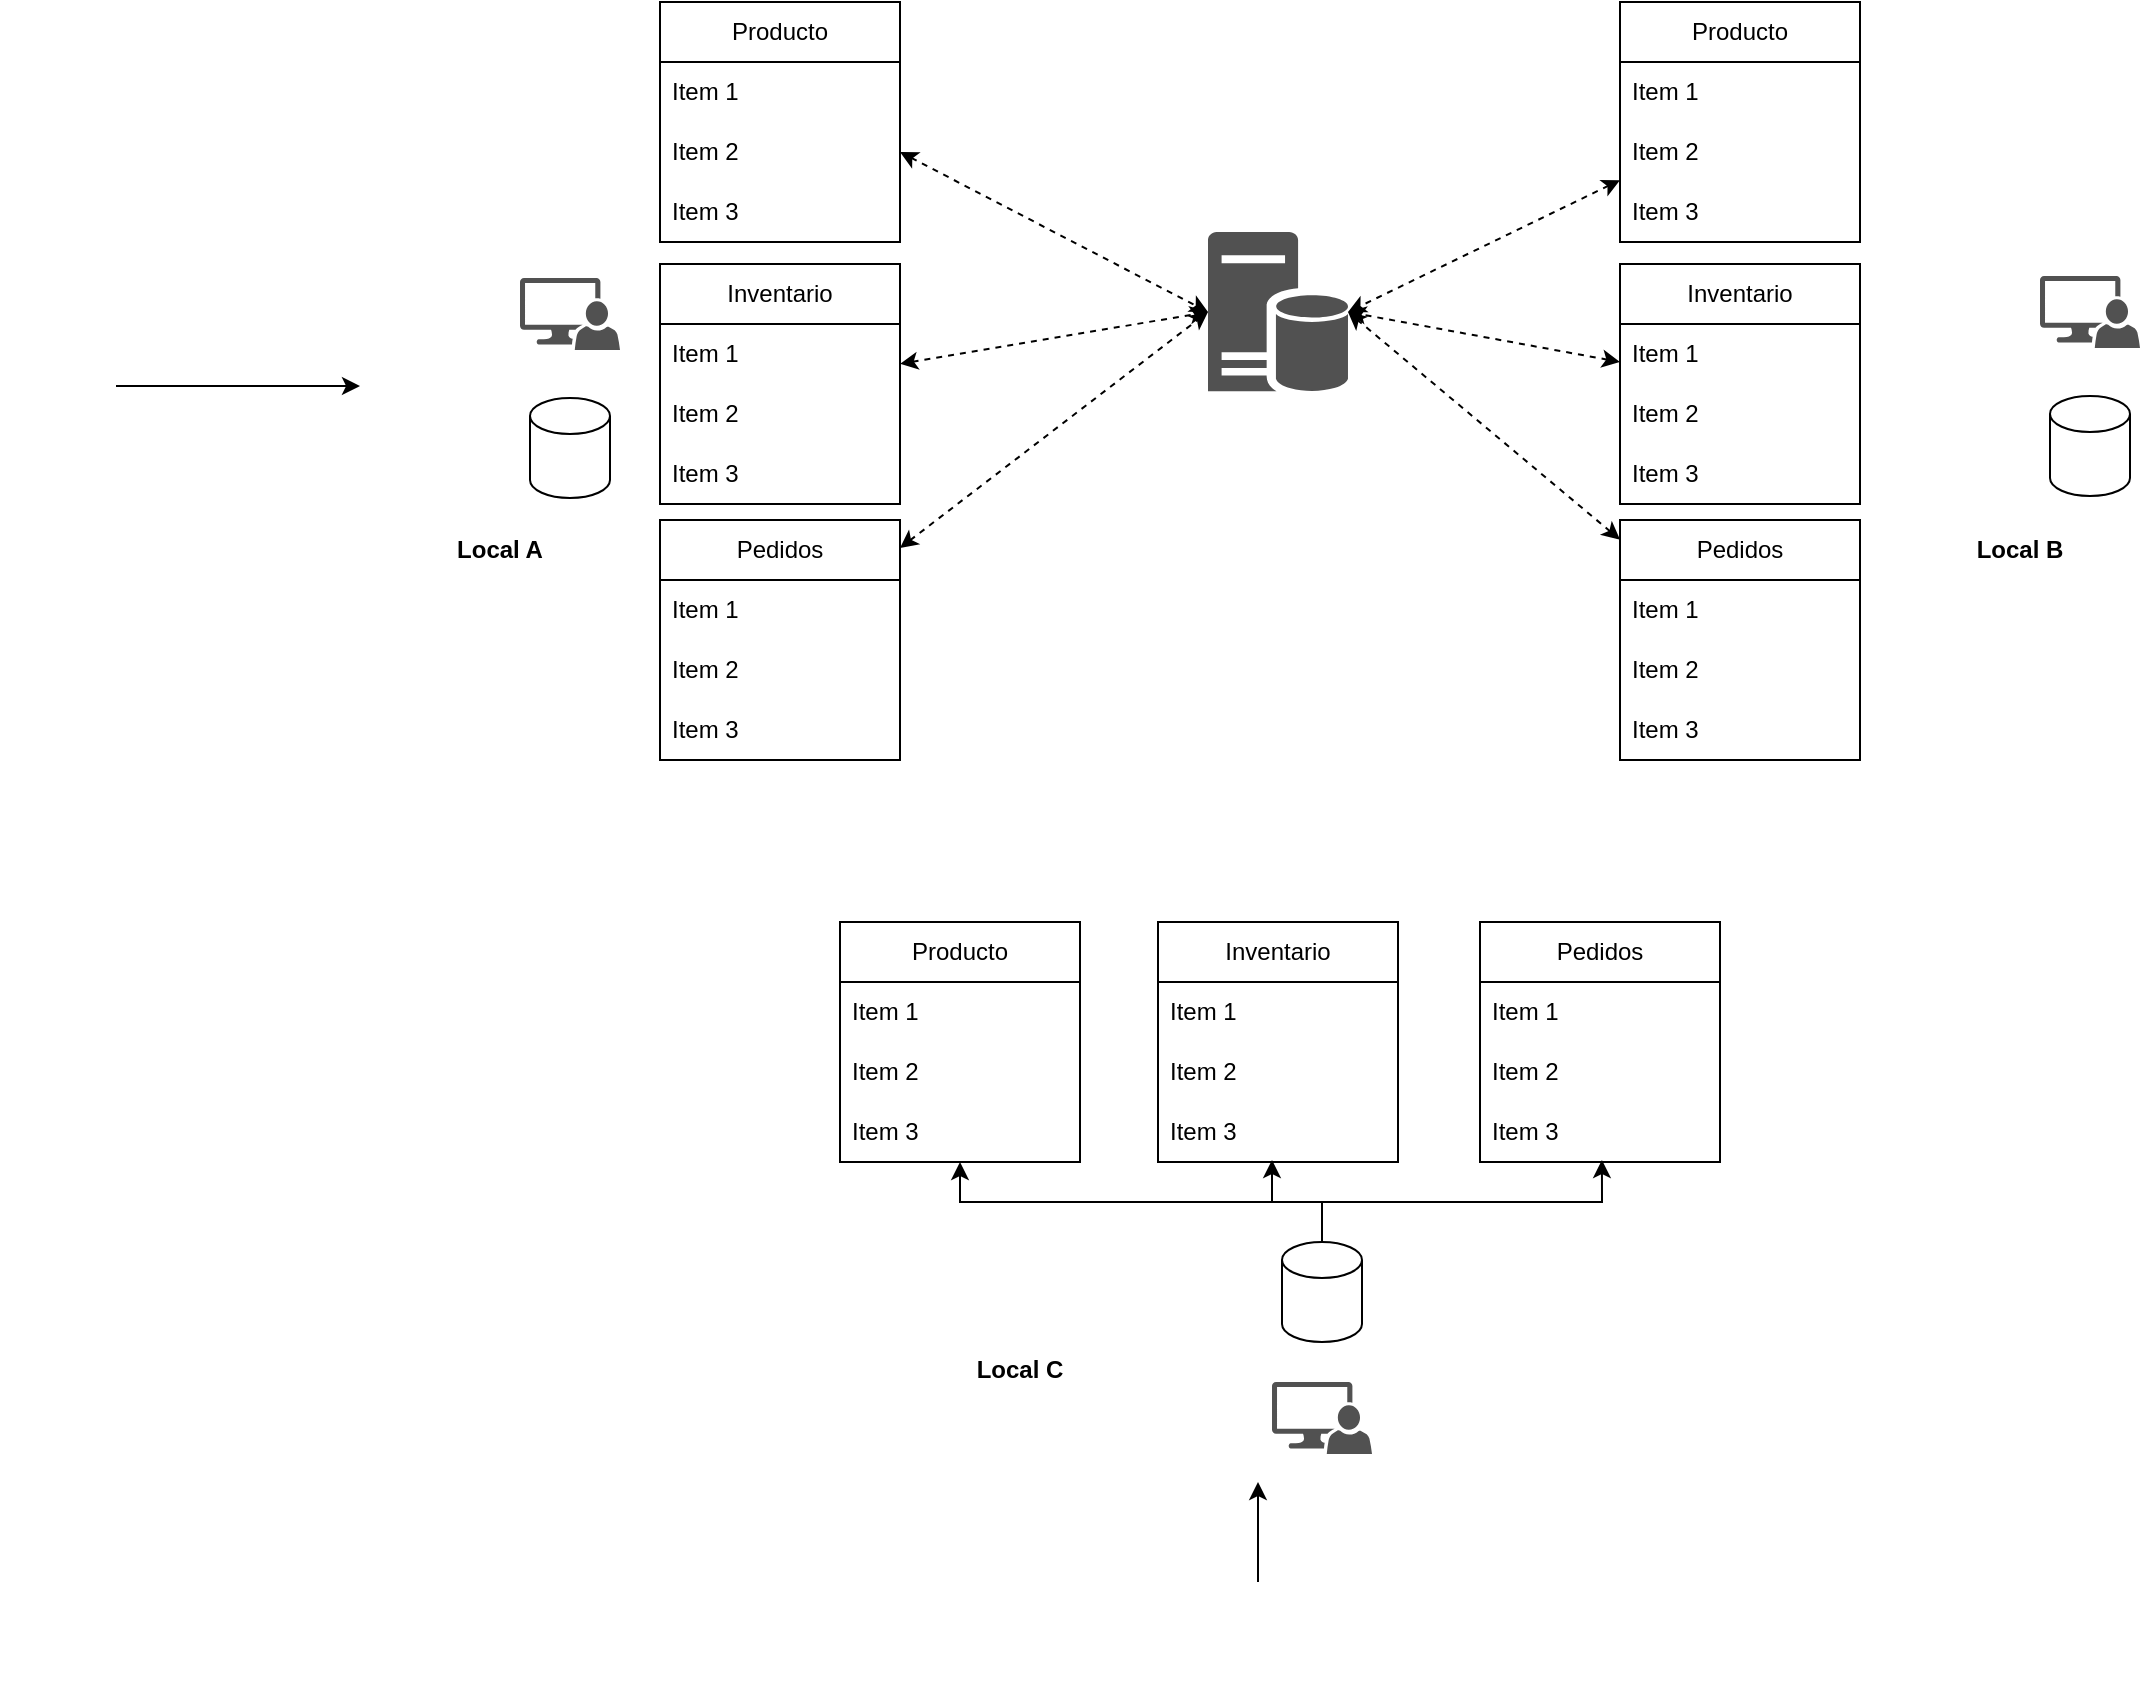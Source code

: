 <mxfile version="21.6.8" type="github">
  <diagram name="Página-1" id="dPMgqpa2yRtM2MZaye1w">
    <mxGraphModel dx="2165" dy="656" grid="1" gridSize="10" guides="1" tooltips="1" connect="1" arrows="1" fold="1" page="1" pageScale="1" pageWidth="827" pageHeight="1169" math="0" shadow="0">
      <root>
        <mxCell id="0" />
        <mxCell id="1" parent="0" />
        <mxCell id="QALJB24IrOYY6SrzOT9W-2" value="" style="shape=image;html=1;verticalAlign=top;verticalLabelPosition=bottom;labelBackgroundColor=#ffffff;imageAspect=0;aspect=fixed;image=https://cdn2.iconfinder.com/data/icons/vivid/48/shop-128.png" vertex="1" parent="1">
          <mxGeometry x="-40" y="178" width="68" height="68" as="geometry" />
        </mxCell>
        <mxCell id="QALJB24IrOYY6SrzOT9W-3" value="" style="sketch=0;pointerEvents=1;shadow=0;dashed=0;html=1;strokeColor=none;labelPosition=center;verticalLabelPosition=bottom;verticalAlign=top;align=center;fillColor=#515151;shape=mxgraph.mscae.system_center.admin_console" vertex="1" parent="1">
          <mxGeometry x="40" y="158" width="50" height="36" as="geometry" />
        </mxCell>
        <mxCell id="QALJB24IrOYY6SrzOT9W-4" value="" style="shape=cylinder3;whiteSpace=wrap;html=1;boundedLbl=1;backgroundOutline=1;size=9;" vertex="1" parent="1">
          <mxGeometry x="45" y="218" width="40" height="50" as="geometry" />
        </mxCell>
        <mxCell id="QALJB24IrOYY6SrzOT9W-8" value="" style="shape=image;html=1;verticalAlign=top;verticalLabelPosition=bottom;labelBackgroundColor=#ffffff;imageAspect=0;aspect=fixed;image=https://cdn2.iconfinder.com/data/icons/vivid/48/shop-128.png" vertex="1" parent="1">
          <mxGeometry x="720" y="177" width="68" height="68" as="geometry" />
        </mxCell>
        <mxCell id="QALJB24IrOYY6SrzOT9W-9" value="" style="sketch=0;pointerEvents=1;shadow=0;dashed=0;html=1;strokeColor=none;labelPosition=center;verticalLabelPosition=bottom;verticalAlign=top;align=center;fillColor=#515151;shape=mxgraph.mscae.system_center.admin_console" vertex="1" parent="1">
          <mxGeometry x="800" y="157" width="50" height="36" as="geometry" />
        </mxCell>
        <mxCell id="QALJB24IrOYY6SrzOT9W-10" value="" style="shape=cylinder3;whiteSpace=wrap;html=1;boundedLbl=1;backgroundOutline=1;size=9;" vertex="1" parent="1">
          <mxGeometry x="805" y="217" width="40" height="50" as="geometry" />
        </mxCell>
        <mxCell id="QALJB24IrOYY6SrzOT9W-11" value="" style="shape=image;html=1;verticalAlign=top;verticalLabelPosition=bottom;labelBackgroundColor=#ffffff;imageAspect=0;aspect=fixed;image=https://cdn2.iconfinder.com/data/icons/vivid/48/shop-128.png" vertex="1" parent="1">
          <mxGeometry x="336" y="670" width="68" height="68" as="geometry" />
        </mxCell>
        <mxCell id="QALJB24IrOYY6SrzOT9W-12" value="" style="sketch=0;pointerEvents=1;shadow=0;dashed=0;html=1;strokeColor=none;labelPosition=center;verticalLabelPosition=bottom;verticalAlign=top;align=center;fillColor=#515151;shape=mxgraph.mscae.system_center.admin_console" vertex="1" parent="1">
          <mxGeometry x="416" y="710" width="50" height="36" as="geometry" />
        </mxCell>
        <mxCell id="QALJB24IrOYY6SrzOT9W-66" style="edgeStyle=orthogonalEdgeStyle;rounded=0;orthogonalLoop=1;jettySize=auto;html=1;entryX=0.5;entryY=1;entryDx=0;entryDy=0;entryPerimeter=0;" edge="1" parent="1" source="QALJB24IrOYY6SrzOT9W-13" target="QALJB24IrOYY6SrzOT9W-50">
          <mxGeometry relative="1" as="geometry" />
        </mxCell>
        <mxCell id="QALJB24IrOYY6SrzOT9W-67" style="edgeStyle=orthogonalEdgeStyle;rounded=0;orthogonalLoop=1;jettySize=auto;html=1;entryX=0.475;entryY=0.967;entryDx=0;entryDy=0;entryPerimeter=0;" edge="1" parent="1" source="QALJB24IrOYY6SrzOT9W-13" target="QALJB24IrOYY6SrzOT9W-58">
          <mxGeometry relative="1" as="geometry" />
        </mxCell>
        <mxCell id="QALJB24IrOYY6SrzOT9W-68" style="edgeStyle=orthogonalEdgeStyle;rounded=0;orthogonalLoop=1;jettySize=auto;html=1;entryX=0.508;entryY=0.967;entryDx=0;entryDy=0;entryPerimeter=0;" edge="1" parent="1" source="QALJB24IrOYY6SrzOT9W-13" target="QALJB24IrOYY6SrzOT9W-62">
          <mxGeometry relative="1" as="geometry" />
        </mxCell>
        <mxCell id="QALJB24IrOYY6SrzOT9W-13" value="" style="shape=cylinder3;whiteSpace=wrap;html=1;boundedLbl=1;backgroundOutline=1;size=9;" vertex="1" parent="1">
          <mxGeometry x="421" y="640" width="40" height="50" as="geometry" />
        </mxCell>
        <mxCell id="QALJB24IrOYY6SrzOT9W-14" value="" style="sketch=0;pointerEvents=1;shadow=0;dashed=0;html=1;strokeColor=none;labelPosition=center;verticalLabelPosition=bottom;verticalAlign=top;align=center;fillColor=#515151;shape=mxgraph.mscae.enterprise.database_server" vertex="1" parent="1">
          <mxGeometry x="384" y="135" width="70" height="80" as="geometry" />
        </mxCell>
        <mxCell id="QALJB24IrOYY6SrzOT9W-15" value="Producto" style="swimlane;fontStyle=0;childLayout=stackLayout;horizontal=1;startSize=30;horizontalStack=0;resizeParent=1;resizeParentMax=0;resizeLast=0;collapsible=1;marginBottom=0;whiteSpace=wrap;html=1;" vertex="1" parent="1">
          <mxGeometry x="110" y="20" width="120" height="120" as="geometry" />
        </mxCell>
        <mxCell id="QALJB24IrOYY6SrzOT9W-16" value="Item 1" style="text;strokeColor=none;fillColor=none;align=left;verticalAlign=middle;spacingLeft=4;spacingRight=4;overflow=hidden;points=[[0,0.5],[1,0.5]];portConstraint=eastwest;rotatable=0;whiteSpace=wrap;html=1;" vertex="1" parent="QALJB24IrOYY6SrzOT9W-15">
          <mxGeometry y="30" width="120" height="30" as="geometry" />
        </mxCell>
        <mxCell id="QALJB24IrOYY6SrzOT9W-17" value="Item 2" style="text;strokeColor=none;fillColor=none;align=left;verticalAlign=middle;spacingLeft=4;spacingRight=4;overflow=hidden;points=[[0,0.5],[1,0.5]];portConstraint=eastwest;rotatable=0;whiteSpace=wrap;html=1;" vertex="1" parent="QALJB24IrOYY6SrzOT9W-15">
          <mxGeometry y="60" width="120" height="30" as="geometry" />
        </mxCell>
        <mxCell id="QALJB24IrOYY6SrzOT9W-18" value="Item 3" style="text;strokeColor=none;fillColor=none;align=left;verticalAlign=middle;spacingLeft=4;spacingRight=4;overflow=hidden;points=[[0,0.5],[1,0.5]];portConstraint=eastwest;rotatable=0;whiteSpace=wrap;html=1;" vertex="1" parent="QALJB24IrOYY6SrzOT9W-15">
          <mxGeometry y="90" width="120" height="30" as="geometry" />
        </mxCell>
        <mxCell id="QALJB24IrOYY6SrzOT9W-40" style="rounded=0;orthogonalLoop=1;jettySize=auto;html=1;entryX=0;entryY=0.5;entryDx=0;entryDy=0;entryPerimeter=0;dashed=1;startArrow=classic;startFill=1;" edge="1" parent="1" source="QALJB24IrOYY6SrzOT9W-19" target="QALJB24IrOYY6SrzOT9W-14">
          <mxGeometry relative="1" as="geometry" />
        </mxCell>
        <mxCell id="QALJB24IrOYY6SrzOT9W-19" value="Inventario" style="swimlane;fontStyle=0;childLayout=stackLayout;horizontal=1;startSize=30;horizontalStack=0;resizeParent=1;resizeParentMax=0;resizeLast=0;collapsible=1;marginBottom=0;whiteSpace=wrap;html=1;" vertex="1" parent="1">
          <mxGeometry x="110" y="151" width="120" height="120" as="geometry" />
        </mxCell>
        <mxCell id="QALJB24IrOYY6SrzOT9W-20" value="Item 1" style="text;strokeColor=none;fillColor=none;align=left;verticalAlign=middle;spacingLeft=4;spacingRight=4;overflow=hidden;points=[[0,0.5],[1,0.5]];portConstraint=eastwest;rotatable=0;whiteSpace=wrap;html=1;" vertex="1" parent="QALJB24IrOYY6SrzOT9W-19">
          <mxGeometry y="30" width="120" height="30" as="geometry" />
        </mxCell>
        <mxCell id="QALJB24IrOYY6SrzOT9W-21" value="Item 2" style="text;strokeColor=none;fillColor=none;align=left;verticalAlign=middle;spacingLeft=4;spacingRight=4;overflow=hidden;points=[[0,0.5],[1,0.5]];portConstraint=eastwest;rotatable=0;whiteSpace=wrap;html=1;" vertex="1" parent="QALJB24IrOYY6SrzOT9W-19">
          <mxGeometry y="60" width="120" height="30" as="geometry" />
        </mxCell>
        <mxCell id="QALJB24IrOYY6SrzOT9W-22" value="Item 3" style="text;strokeColor=none;fillColor=none;align=left;verticalAlign=middle;spacingLeft=4;spacingRight=4;overflow=hidden;points=[[0,0.5],[1,0.5]];portConstraint=eastwest;rotatable=0;whiteSpace=wrap;html=1;" vertex="1" parent="QALJB24IrOYY6SrzOT9W-19">
          <mxGeometry y="90" width="120" height="30" as="geometry" />
        </mxCell>
        <mxCell id="QALJB24IrOYY6SrzOT9W-41" style="rounded=0;orthogonalLoop=1;jettySize=auto;html=1;entryX=0;entryY=0.5;entryDx=0;entryDy=0;entryPerimeter=0;dashed=1;startArrow=classic;startFill=1;" edge="1" parent="1" source="QALJB24IrOYY6SrzOT9W-23" target="QALJB24IrOYY6SrzOT9W-14">
          <mxGeometry relative="1" as="geometry" />
        </mxCell>
        <mxCell id="QALJB24IrOYY6SrzOT9W-23" value="Pedidos" style="swimlane;fontStyle=0;childLayout=stackLayout;horizontal=1;startSize=30;horizontalStack=0;resizeParent=1;resizeParentMax=0;resizeLast=0;collapsible=1;marginBottom=0;whiteSpace=wrap;html=1;" vertex="1" parent="1">
          <mxGeometry x="110" y="279" width="120" height="120" as="geometry" />
        </mxCell>
        <mxCell id="QALJB24IrOYY6SrzOT9W-24" value="Item 1" style="text;strokeColor=none;fillColor=none;align=left;verticalAlign=middle;spacingLeft=4;spacingRight=4;overflow=hidden;points=[[0,0.5],[1,0.5]];portConstraint=eastwest;rotatable=0;whiteSpace=wrap;html=1;" vertex="1" parent="QALJB24IrOYY6SrzOT9W-23">
          <mxGeometry y="30" width="120" height="30" as="geometry" />
        </mxCell>
        <mxCell id="QALJB24IrOYY6SrzOT9W-25" value="Item 2" style="text;strokeColor=none;fillColor=none;align=left;verticalAlign=middle;spacingLeft=4;spacingRight=4;overflow=hidden;points=[[0,0.5],[1,0.5]];portConstraint=eastwest;rotatable=0;whiteSpace=wrap;html=1;" vertex="1" parent="QALJB24IrOYY6SrzOT9W-23">
          <mxGeometry y="60" width="120" height="30" as="geometry" />
        </mxCell>
        <mxCell id="QALJB24IrOYY6SrzOT9W-26" value="Item 3" style="text;strokeColor=none;fillColor=none;align=left;verticalAlign=middle;spacingLeft=4;spacingRight=4;overflow=hidden;points=[[0,0.5],[1,0.5]];portConstraint=eastwest;rotatable=0;whiteSpace=wrap;html=1;" vertex="1" parent="QALJB24IrOYY6SrzOT9W-23">
          <mxGeometry y="90" width="120" height="30" as="geometry" />
        </mxCell>
        <mxCell id="QALJB24IrOYY6SrzOT9W-42" style="rounded=0;orthogonalLoop=1;jettySize=auto;html=1;entryX=1;entryY=0.5;entryDx=0;entryDy=0;entryPerimeter=0;dashed=1;startArrow=classic;startFill=1;" edge="1" parent="1" source="QALJB24IrOYY6SrzOT9W-27" target="QALJB24IrOYY6SrzOT9W-14">
          <mxGeometry relative="1" as="geometry" />
        </mxCell>
        <mxCell id="QALJB24IrOYY6SrzOT9W-27" value="Producto" style="swimlane;fontStyle=0;childLayout=stackLayout;horizontal=1;startSize=30;horizontalStack=0;resizeParent=1;resizeParentMax=0;resizeLast=0;collapsible=1;marginBottom=0;whiteSpace=wrap;html=1;" vertex="1" parent="1">
          <mxGeometry x="590" y="20" width="120" height="120" as="geometry" />
        </mxCell>
        <mxCell id="QALJB24IrOYY6SrzOT9W-28" value="Item 1" style="text;strokeColor=none;fillColor=none;align=left;verticalAlign=middle;spacingLeft=4;spacingRight=4;overflow=hidden;points=[[0,0.5],[1,0.5]];portConstraint=eastwest;rotatable=0;whiteSpace=wrap;html=1;" vertex="1" parent="QALJB24IrOYY6SrzOT9W-27">
          <mxGeometry y="30" width="120" height="30" as="geometry" />
        </mxCell>
        <mxCell id="QALJB24IrOYY6SrzOT9W-29" value="Item 2" style="text;strokeColor=none;fillColor=none;align=left;verticalAlign=middle;spacingLeft=4;spacingRight=4;overflow=hidden;points=[[0,0.5],[1,0.5]];portConstraint=eastwest;rotatable=0;whiteSpace=wrap;html=1;" vertex="1" parent="QALJB24IrOYY6SrzOT9W-27">
          <mxGeometry y="60" width="120" height="30" as="geometry" />
        </mxCell>
        <mxCell id="QALJB24IrOYY6SrzOT9W-30" value="Item 3" style="text;strokeColor=none;fillColor=none;align=left;verticalAlign=middle;spacingLeft=4;spacingRight=4;overflow=hidden;points=[[0,0.5],[1,0.5]];portConstraint=eastwest;rotatable=0;whiteSpace=wrap;html=1;" vertex="1" parent="QALJB24IrOYY6SrzOT9W-27">
          <mxGeometry y="90" width="120" height="30" as="geometry" />
        </mxCell>
        <mxCell id="QALJB24IrOYY6SrzOT9W-43" style="rounded=0;orthogonalLoop=1;jettySize=auto;html=1;entryX=1;entryY=0.5;entryDx=0;entryDy=0;entryPerimeter=0;dashed=1;startArrow=classic;startFill=1;" edge="1" parent="1" source="QALJB24IrOYY6SrzOT9W-31" target="QALJB24IrOYY6SrzOT9W-14">
          <mxGeometry relative="1" as="geometry" />
        </mxCell>
        <mxCell id="QALJB24IrOYY6SrzOT9W-31" value="Inventario" style="swimlane;fontStyle=0;childLayout=stackLayout;horizontal=1;startSize=30;horizontalStack=0;resizeParent=1;resizeParentMax=0;resizeLast=0;collapsible=1;marginBottom=0;whiteSpace=wrap;html=1;" vertex="1" parent="1">
          <mxGeometry x="590" y="151" width="120" height="120" as="geometry" />
        </mxCell>
        <mxCell id="QALJB24IrOYY6SrzOT9W-32" value="Item 1" style="text;strokeColor=none;fillColor=none;align=left;verticalAlign=middle;spacingLeft=4;spacingRight=4;overflow=hidden;points=[[0,0.5],[1,0.5]];portConstraint=eastwest;rotatable=0;whiteSpace=wrap;html=1;" vertex="1" parent="QALJB24IrOYY6SrzOT9W-31">
          <mxGeometry y="30" width="120" height="30" as="geometry" />
        </mxCell>
        <mxCell id="QALJB24IrOYY6SrzOT9W-33" value="Item 2" style="text;strokeColor=none;fillColor=none;align=left;verticalAlign=middle;spacingLeft=4;spacingRight=4;overflow=hidden;points=[[0,0.5],[1,0.5]];portConstraint=eastwest;rotatable=0;whiteSpace=wrap;html=1;" vertex="1" parent="QALJB24IrOYY6SrzOT9W-31">
          <mxGeometry y="60" width="120" height="30" as="geometry" />
        </mxCell>
        <mxCell id="QALJB24IrOYY6SrzOT9W-34" value="Item 3" style="text;strokeColor=none;fillColor=none;align=left;verticalAlign=middle;spacingLeft=4;spacingRight=4;overflow=hidden;points=[[0,0.5],[1,0.5]];portConstraint=eastwest;rotatable=0;whiteSpace=wrap;html=1;" vertex="1" parent="QALJB24IrOYY6SrzOT9W-31">
          <mxGeometry y="90" width="120" height="30" as="geometry" />
        </mxCell>
        <mxCell id="QALJB24IrOYY6SrzOT9W-44" style="rounded=0;orthogonalLoop=1;jettySize=auto;html=1;entryX=1;entryY=0.5;entryDx=0;entryDy=0;entryPerimeter=0;dashed=1;startArrow=classic;startFill=1;" edge="1" parent="1" source="QALJB24IrOYY6SrzOT9W-35" target="QALJB24IrOYY6SrzOT9W-14">
          <mxGeometry relative="1" as="geometry" />
        </mxCell>
        <mxCell id="QALJB24IrOYY6SrzOT9W-35" value="Pedidos" style="swimlane;fontStyle=0;childLayout=stackLayout;horizontal=1;startSize=30;horizontalStack=0;resizeParent=1;resizeParentMax=0;resizeLast=0;collapsible=1;marginBottom=0;whiteSpace=wrap;html=1;" vertex="1" parent="1">
          <mxGeometry x="590" y="279" width="120" height="120" as="geometry" />
        </mxCell>
        <mxCell id="QALJB24IrOYY6SrzOT9W-36" value="Item 1" style="text;strokeColor=none;fillColor=none;align=left;verticalAlign=middle;spacingLeft=4;spacingRight=4;overflow=hidden;points=[[0,0.5],[1,0.5]];portConstraint=eastwest;rotatable=0;whiteSpace=wrap;html=1;" vertex="1" parent="QALJB24IrOYY6SrzOT9W-35">
          <mxGeometry y="30" width="120" height="30" as="geometry" />
        </mxCell>
        <mxCell id="QALJB24IrOYY6SrzOT9W-37" value="Item 2" style="text;strokeColor=none;fillColor=none;align=left;verticalAlign=middle;spacingLeft=4;spacingRight=4;overflow=hidden;points=[[0,0.5],[1,0.5]];portConstraint=eastwest;rotatable=0;whiteSpace=wrap;html=1;" vertex="1" parent="QALJB24IrOYY6SrzOT9W-35">
          <mxGeometry y="60" width="120" height="30" as="geometry" />
        </mxCell>
        <mxCell id="QALJB24IrOYY6SrzOT9W-38" value="Item 3" style="text;strokeColor=none;fillColor=none;align=left;verticalAlign=middle;spacingLeft=4;spacingRight=4;overflow=hidden;points=[[0,0.5],[1,0.5]];portConstraint=eastwest;rotatable=0;whiteSpace=wrap;html=1;" vertex="1" parent="QALJB24IrOYY6SrzOT9W-35">
          <mxGeometry y="90" width="120" height="30" as="geometry" />
        </mxCell>
        <mxCell id="QALJB24IrOYY6SrzOT9W-39" style="rounded=0;orthogonalLoop=1;jettySize=auto;html=1;entryX=0;entryY=0.5;entryDx=0;entryDy=0;entryPerimeter=0;exitX=1;exitY=0.5;exitDx=0;exitDy=0;dashed=1;startArrow=classic;startFill=1;" edge="1" parent="1" source="QALJB24IrOYY6SrzOT9W-17" target="QALJB24IrOYY6SrzOT9W-14">
          <mxGeometry relative="1" as="geometry" />
        </mxCell>
        <mxCell id="QALJB24IrOYY6SrzOT9W-46" style="edgeStyle=orthogonalEdgeStyle;rounded=0;orthogonalLoop=1;jettySize=auto;html=1;" edge="1" parent="1" source="QALJB24IrOYY6SrzOT9W-45" target="QALJB24IrOYY6SrzOT9W-2">
          <mxGeometry relative="1" as="geometry" />
        </mxCell>
        <mxCell id="QALJB24IrOYY6SrzOT9W-45" value="" style="shape=image;html=1;verticalAlign=top;verticalLabelPosition=bottom;labelBackgroundColor=#ffffff;imageAspect=0;aspect=fixed;image=https://cdn2.iconfinder.com/data/icons/essential-web-2/50/user-person-account-avatar-customer-128.png" vertex="1" parent="1">
          <mxGeometry x="-220" y="183" width="58" height="58" as="geometry" />
        </mxCell>
        <mxCell id="QALJB24IrOYY6SrzOT9W-47" value="Producto" style="swimlane;fontStyle=0;childLayout=stackLayout;horizontal=1;startSize=30;horizontalStack=0;resizeParent=1;resizeParentMax=0;resizeLast=0;collapsible=1;marginBottom=0;whiteSpace=wrap;html=1;" vertex="1" parent="1">
          <mxGeometry x="200" y="480" width="120" height="120" as="geometry" />
        </mxCell>
        <mxCell id="QALJB24IrOYY6SrzOT9W-48" value="Item 1" style="text;strokeColor=none;fillColor=none;align=left;verticalAlign=middle;spacingLeft=4;spacingRight=4;overflow=hidden;points=[[0,0.5],[1,0.5]];portConstraint=eastwest;rotatable=0;whiteSpace=wrap;html=1;" vertex="1" parent="QALJB24IrOYY6SrzOT9W-47">
          <mxGeometry y="30" width="120" height="30" as="geometry" />
        </mxCell>
        <mxCell id="QALJB24IrOYY6SrzOT9W-49" value="Item 2" style="text;strokeColor=none;fillColor=none;align=left;verticalAlign=middle;spacingLeft=4;spacingRight=4;overflow=hidden;points=[[0,0.5],[1,0.5]];portConstraint=eastwest;rotatable=0;whiteSpace=wrap;html=1;" vertex="1" parent="QALJB24IrOYY6SrzOT9W-47">
          <mxGeometry y="60" width="120" height="30" as="geometry" />
        </mxCell>
        <mxCell id="QALJB24IrOYY6SrzOT9W-50" value="Item 3" style="text;strokeColor=none;fillColor=none;align=left;verticalAlign=middle;spacingLeft=4;spacingRight=4;overflow=hidden;points=[[0,0.5],[1,0.5]];portConstraint=eastwest;rotatable=0;whiteSpace=wrap;html=1;" vertex="1" parent="QALJB24IrOYY6SrzOT9W-47">
          <mxGeometry y="90" width="120" height="30" as="geometry" />
        </mxCell>
        <mxCell id="QALJB24IrOYY6SrzOT9W-55" value="Inventario" style="swimlane;fontStyle=0;childLayout=stackLayout;horizontal=1;startSize=30;horizontalStack=0;resizeParent=1;resizeParentMax=0;resizeLast=0;collapsible=1;marginBottom=0;whiteSpace=wrap;html=1;" vertex="1" parent="1">
          <mxGeometry x="359" y="480" width="120" height="120" as="geometry" />
        </mxCell>
        <mxCell id="QALJB24IrOYY6SrzOT9W-56" value="Item 1" style="text;strokeColor=none;fillColor=none;align=left;verticalAlign=middle;spacingLeft=4;spacingRight=4;overflow=hidden;points=[[0,0.5],[1,0.5]];portConstraint=eastwest;rotatable=0;whiteSpace=wrap;html=1;" vertex="1" parent="QALJB24IrOYY6SrzOT9W-55">
          <mxGeometry y="30" width="120" height="30" as="geometry" />
        </mxCell>
        <mxCell id="QALJB24IrOYY6SrzOT9W-57" value="Item 2" style="text;strokeColor=none;fillColor=none;align=left;verticalAlign=middle;spacingLeft=4;spacingRight=4;overflow=hidden;points=[[0,0.5],[1,0.5]];portConstraint=eastwest;rotatable=0;whiteSpace=wrap;html=1;" vertex="1" parent="QALJB24IrOYY6SrzOT9W-55">
          <mxGeometry y="60" width="120" height="30" as="geometry" />
        </mxCell>
        <mxCell id="QALJB24IrOYY6SrzOT9W-58" value="Item 3" style="text;strokeColor=none;fillColor=none;align=left;verticalAlign=middle;spacingLeft=4;spacingRight=4;overflow=hidden;points=[[0,0.5],[1,0.5]];portConstraint=eastwest;rotatable=0;whiteSpace=wrap;html=1;" vertex="1" parent="QALJB24IrOYY6SrzOT9W-55">
          <mxGeometry y="90" width="120" height="30" as="geometry" />
        </mxCell>
        <mxCell id="QALJB24IrOYY6SrzOT9W-59" value="Pedidos" style="swimlane;fontStyle=0;childLayout=stackLayout;horizontal=1;startSize=30;horizontalStack=0;resizeParent=1;resizeParentMax=0;resizeLast=0;collapsible=1;marginBottom=0;whiteSpace=wrap;html=1;" vertex="1" parent="1">
          <mxGeometry x="520" y="480" width="120" height="120" as="geometry" />
        </mxCell>
        <mxCell id="QALJB24IrOYY6SrzOT9W-60" value="Item 1" style="text;strokeColor=none;fillColor=none;align=left;verticalAlign=middle;spacingLeft=4;spacingRight=4;overflow=hidden;points=[[0,0.5],[1,0.5]];portConstraint=eastwest;rotatable=0;whiteSpace=wrap;html=1;" vertex="1" parent="QALJB24IrOYY6SrzOT9W-59">
          <mxGeometry y="30" width="120" height="30" as="geometry" />
        </mxCell>
        <mxCell id="QALJB24IrOYY6SrzOT9W-61" value="Item 2" style="text;strokeColor=none;fillColor=none;align=left;verticalAlign=middle;spacingLeft=4;spacingRight=4;overflow=hidden;points=[[0,0.5],[1,0.5]];portConstraint=eastwest;rotatable=0;whiteSpace=wrap;html=1;" vertex="1" parent="QALJB24IrOYY6SrzOT9W-59">
          <mxGeometry y="60" width="120" height="30" as="geometry" />
        </mxCell>
        <mxCell id="QALJB24IrOYY6SrzOT9W-62" value="Item 3" style="text;strokeColor=none;fillColor=none;align=left;verticalAlign=middle;spacingLeft=4;spacingRight=4;overflow=hidden;points=[[0,0.5],[1,0.5]];portConstraint=eastwest;rotatable=0;whiteSpace=wrap;html=1;" vertex="1" parent="QALJB24IrOYY6SrzOT9W-59">
          <mxGeometry y="90" width="120" height="30" as="geometry" />
        </mxCell>
        <mxCell id="QALJB24IrOYY6SrzOT9W-64" style="edgeStyle=orthogonalEdgeStyle;rounded=0;orthogonalLoop=1;jettySize=auto;html=1;" edge="1" parent="1" source="QALJB24IrOYY6SrzOT9W-63">
          <mxGeometry relative="1" as="geometry">
            <mxPoint x="409" y="760" as="targetPoint" />
          </mxGeometry>
        </mxCell>
        <mxCell id="QALJB24IrOYY6SrzOT9W-63" value="" style="shape=image;html=1;verticalAlign=top;verticalLabelPosition=bottom;labelBackgroundColor=#ffffff;imageAspect=0;aspect=fixed;image=https://cdn2.iconfinder.com/data/icons/essential-web-2/50/user-person-account-avatar-customer-128.png" vertex="1" parent="1">
          <mxGeometry x="380" y="810" width="58" height="58" as="geometry" />
        </mxCell>
        <mxCell id="QALJB24IrOYY6SrzOT9W-69" value="Local A" style="text;html=1;strokeColor=none;fillColor=none;align=center;verticalAlign=middle;whiteSpace=wrap;rounded=0;fontStyle=1" vertex="1" parent="1">
          <mxGeometry y="279" width="60" height="30" as="geometry" />
        </mxCell>
        <mxCell id="QALJB24IrOYY6SrzOT9W-70" value="Local B" style="text;html=1;strokeColor=none;fillColor=none;align=center;verticalAlign=middle;whiteSpace=wrap;rounded=0;fontStyle=1" vertex="1" parent="1">
          <mxGeometry x="760" y="279" width="60" height="30" as="geometry" />
        </mxCell>
        <mxCell id="QALJB24IrOYY6SrzOT9W-71" value="Local C" style="text;html=1;strokeColor=none;fillColor=none;align=center;verticalAlign=middle;whiteSpace=wrap;rounded=0;fontStyle=1" vertex="1" parent="1">
          <mxGeometry x="260" y="689" width="60" height="30" as="geometry" />
        </mxCell>
      </root>
    </mxGraphModel>
  </diagram>
</mxfile>
